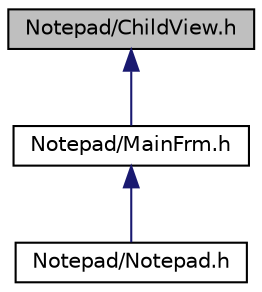 digraph "Notepad/ChildView.h"
{
  edge [fontname="Helvetica",fontsize="10",labelfontname="Helvetica",labelfontsize="10"];
  node [fontname="Helvetica",fontsize="10",shape=record];
  Node12 [label="Notepad/ChildView.h",height=0.2,width=0.4,color="black", fillcolor="grey75", style="filled", fontcolor="black"];
  Node12 -> Node13 [dir="back",color="midnightblue",fontsize="10",style="solid",fontname="Helvetica"];
  Node13 [label="Notepad/MainFrm.h",height=0.2,width=0.4,color="black", fillcolor="white", style="filled",URL="$_main_frm_8h_source.html"];
  Node13 -> Node14 [dir="back",color="midnightblue",fontsize="10",style="solid",fontname="Helvetica"];
  Node14 [label="Notepad/Notepad.h",height=0.2,width=0.4,color="black", fillcolor="white", style="filled",URL="$_notepad_8h_source.html"];
}
